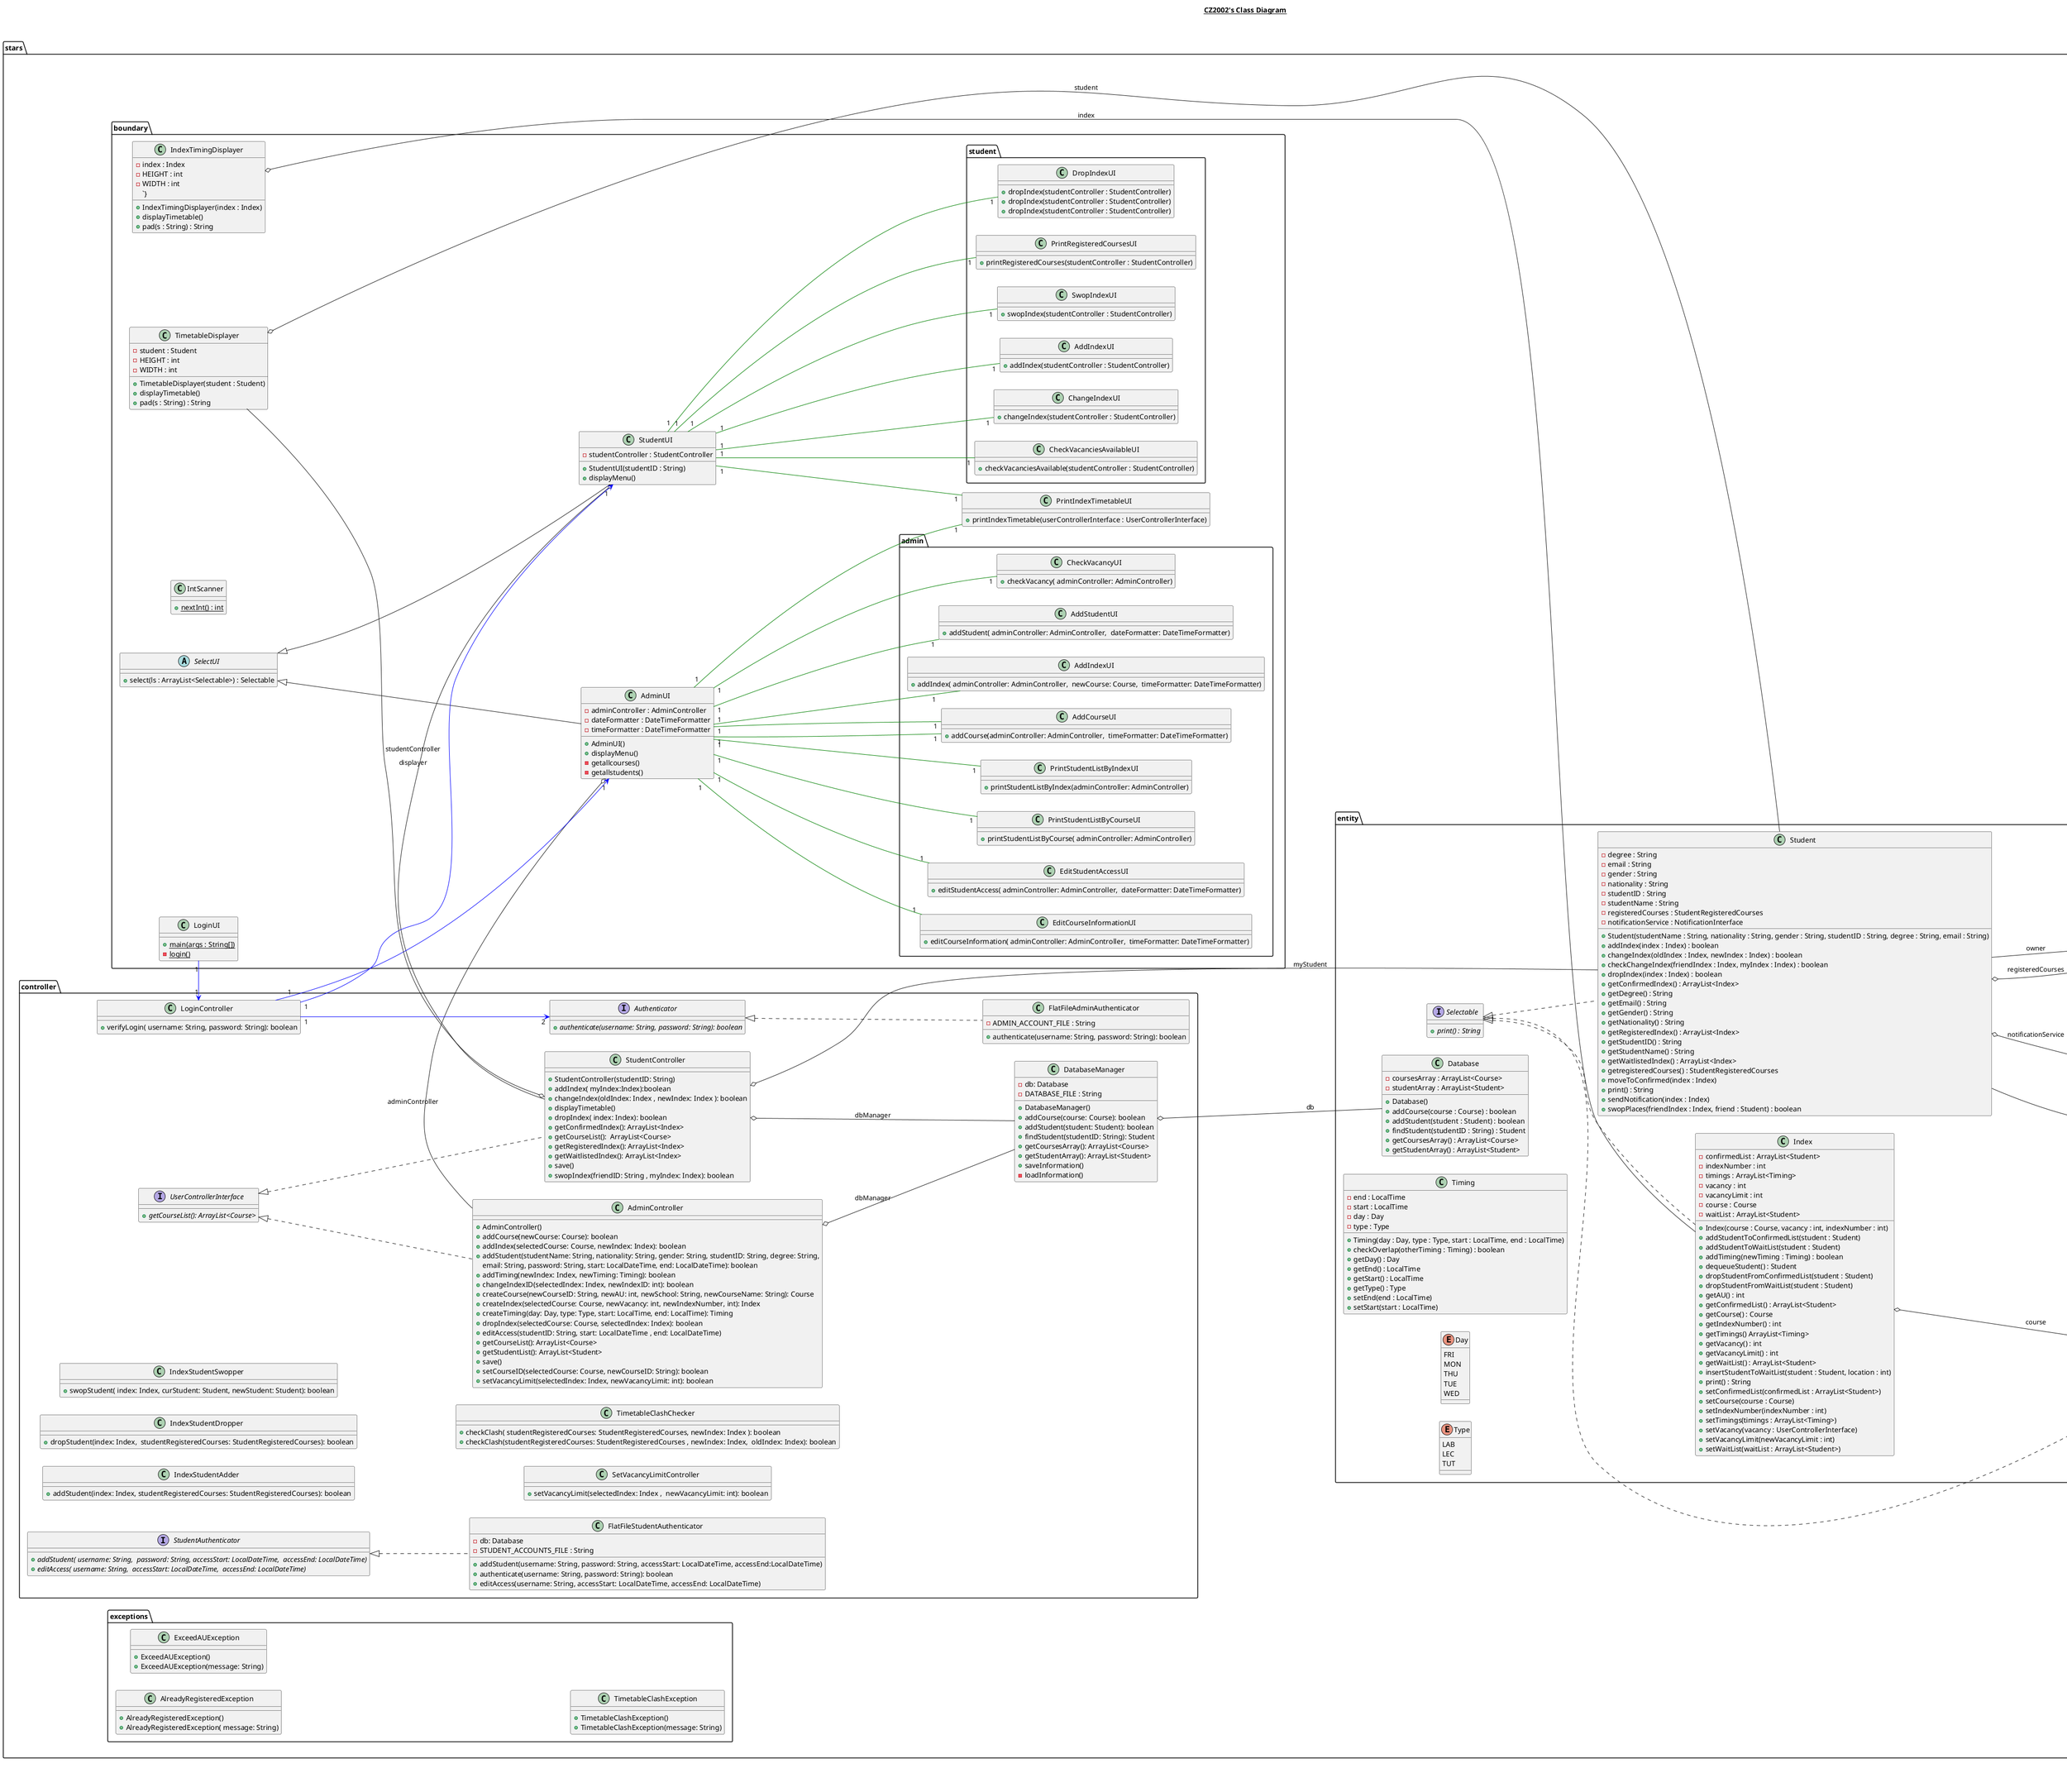 @startuml
left to right direction
title __CZ2002's Class Diagram__\n
together {
  namespace stars.boundary {

    class stars.boundary.AdminUI {
        - adminController : AdminController
        - dateFormatter : DateTimeFormatter
        - timeFormatter : DateTimeFormatter
        + AdminUI()
        + displayMenu()
        - getallcourses()
        - getallstudents()
    }
    class stars.boundary.IndexTimingDisplayer {
            - index : Index
            - HEIGHT : int
            - WIDTH : int
            + IndexTimingDisplayer(index : Index)
            + displayTimetable()
            + pad(s : String) : String
    `}
    }
  }

  namespace stars.boundary {

  }

  namespace stars.boundary {
    class stars.boundary.IntScanner {
        {static} + nextInt() : int
    }
  }


  namespace stars.boundary {
    class stars.boundary.LoginUI {
        {static} + main(args : String[])
        {static} - login()
    }
  }


  namespace stars.boundary {
    class stars.boundary.PrintIndexTimetableUI {
        + printIndexTimetable(userControllerInterface : UserControllerInterface)
    }
  }


  namespace stars.boundary {
    abstract class stars.boundary.SelectUI {
        + select(ls : ArrayList<Selectable>) : Selectable
    }
  }


  namespace stars.boundary {
    class stars.boundary.StudentUI {
        - studentController : StudentController
        + StudentUI(studentID : String)
        + displayMenu()
    }
  }


  namespace stars.boundary {
    class stars.boundary.TimetableDisplayer {
        - student : Student
        - HEIGHT : int
        - WIDTH : int
        + TimetableDisplayer(student : Student)
        + displayTimetable()
        + pad(s : String) : String
    }
  }

namespace stars.boundary {
    namespace student {
        class stars.boundary.student.SwopIndexUI {
            + swopIndex(studentController : StudentController)
        }
        class stars.boundary.student.PrintRegisteredCoursesUI {
            + printRegisteredCourses(studentController : StudentController)
        }
        class stars.boundary.student.DropIndexUI {
            + dropIndex(studentController : StudentController)
        }
        class stars.boundary.student.DropIndexUI {
            + dropIndex(studentController : StudentController)
        }
        class stars.boundary.student.DropIndexUI {
            + dropIndex(studentController : StudentController)
        }
        class stars.boundary.student.CheckVacanciesAvailableUI {
            + checkVacanciesAvailable(studentController : StudentController)
        }
        class stars.boundary.student.ChangeIndexUI {
            + changeIndex(studentController : StudentController)
        }
        class stars.boundary.student.AddIndexUI {
            + addIndex(studentController : StudentController)
        }
    }
}


 namespace stars.boundary {
          namespace admin {
            class stars.boundary.admin.AddCourseUI {
                + addCourse(adminController: AdminController,  timeFormatter: DateTimeFormatter)
            }
            class stars.boundary.admin.AddIndexUI {
                + addIndex( adminController: AdminController,  newCourse: Course,  timeFormatter: DateTimeFormatter)
            }
            class stars.boundary.admin.AddStudentUI {
                + addStudent( adminController: AdminController,  dateFormatter: DateTimeFormatter)
            }
            class stars.boundary.admin.CheckVacancyUI {
                + checkVacancy( adminController: AdminController)
            }
            class stars.boundary.admin.EditCourseInformationUI {
                + editCourseInformation( adminController: AdminController,  timeFormatter: DateTimeFormatter)
            }
            class stars.boundary.admin.EditStudentAccessUI {
                + editStudentAccess( adminController: AdminController,  dateFormatter: DateTimeFormatter)
            }
            class stars.boundary.admin.PrintStudentListByCourseUI {
                + printStudentListByCourse( adminController: AdminController)
            }
            class stars.boundary.admin.PrintStudentListByIndexUI {
                + printStudentListByIndex(adminController: AdminController)
            }
          }
        }


namespace stars.controller {
    class stars.controller.AdminController {
        + AdminController()
        + addCourse(newCourse: Course): boolean
        + addIndex(selectedCourse: Course, newIndex: Index): boolean
        + addStudent(studentName: String, nationality: String, gender: String, studentID: String, degree: String,
                                 email: String, password: String, start: LocalDateTime, end: LocalDateTime): boolean
        + addTiming(newIndex: Index, newTiming: Timing): boolean
        + changeIndexID(selectedIndex: Index, newIndexID: int): boolean
        + createCourse(newCourseID: String, newAU: int, newSchool: String, newCourseName: String): Course
        + createIndex(selectedCourse: Course, newVacancy: int, newIndexNumber, int): Index
        + createTiming(day: Day, type: Type, start: LocalTime, end: LocalTime): Timing
        + dropIndex(selectedCourse: Course, selectedIndex: Index): boolean
        + editAccess(studentID: String, start: LocalDateTime , end: LocalDateTime)
        + getCourseList(): ArrayList<Course>
        + getStudentList(): ArrayList<Student>
        + save()
        + setCourseID(selectedCourse: Course, newCourseID: String): boolean
        + setVacancyLimit(selectedIndex: Index, newVacancyLimit: int): boolean
    }
  }


  namespace stars.controller {
    interface stars.controller.Authenticator {
        {abstract} + authenticate(username: String, password: String): boolean
    }
  }


  namespace stars.controller {
    class stars.controller.DatabaseManager {
        - db: Database
        - DATABASE_FILE : String
        + DatabaseManager()
        + addCourse(course: Course): boolean
        + addStudent(student: Student): boolean
        + findStudent(studentID: String): Student
        + getCoursesArray(): ArrayList<Course>
        + getStudentArray(): ArrayList<Student>
        + saveInformation()
        - loadInformation()
    }
  }


  namespace stars.controller {
    class stars.controller.FlatFileAdminAuthenticator {
        - ADMIN_ACCOUNT_FILE : String
        + authenticate(username: String, password: String): boolean
    }
  }


  namespace stars.controller {
    class stars.controller.FlatFileStudentAuthenticator {
        - db: Database
        - STUDENT_ACCOUNTS_FILE : String
        + addStudent(username: String, password: String, accessStart: LocalDateTime, accessEnd:LocalDateTime)
        + authenticate(username: String, password: String): boolean
        + editAccess(username: String, accessStart: LocalDateTime, accessEnd: LocalDateTime)
    }
  }


  namespace stars.controller {
    class stars.controller.IndexStudentAdder {
        + addStudent(index: Index, studentRegisteredCourses: StudentRegisteredCourses): boolean
    }
  }


  namespace stars.controller {
    class stars.controller.IndexStudentDropper {
        + dropStudent(index: Index,  studentRegisteredCourses: StudentRegisteredCourses): boolean
    }
  }


  namespace stars.controller {
    class stars.controller.IndexStudentSwopper {
        + swopStudent( index: Index, curStudent: Student, newStudent: Student): boolean
    }
  }


  namespace stars.controller {
    class stars.controller.LoginController {
        + verifyLogin( username: String, password: String): boolean
    }
  }


  namespace stars.controller {
    class stars.controller.SetVacancyLimitController {
        + setVacancyLimit(selectedIndex: Index ,  newVacancyLimit: int): boolean
    }
  }


  namespace stars.controller {
    interface stars.controller.StudentAuthenticator {
        {abstract} + addStudent( username: String,  password: String, accessStart: LocalDateTime,  accessEnd: LocalDateTime)
        {abstract} + editAccess( username: String,  accessStart: LocalDateTime,  accessEnd: LocalDateTime)
    }
  }

  namespace stars.controller {
    class stars.controller.StudentController {
        + StudentController(studentID: String)
        + addIndex( myIndex:Index):boolean
        + changeIndex(oldIndex: Index , newIndex: Index ): boolean
        + displayTimetable()
        + dropIndex( index: Index): boolean
        + getConfirmedIndex(): ArrayList<Index>
        + getCourseList():  ArrayList<Course>
        + getRegisteredIndex(): ArrayList<Index>
        + getWaitlistedIndex(): ArrayList<Index>
        + save()
        + swopIndex(friendID: String , myIndex: Index): boolean
    }
  }


  namespace stars.controller {
    class stars.controller.TimetableClashChecker {
        + checkClash( studentRegisteredCourses: StudentRegisteredCourses, newIndex: Index ): boolean
        + checkClash(studentRegisteredCourses: StudentRegisteredCourses , newIndex: Index,  oldIndex: Index): boolean
    }
  }


  namespace stars.controller {
    interface stars.controller.UserControllerInterface {
        {abstract} + getCourseList(): ArrayList<Course>
    }
  }








    namespace stars.entity {
    class stars.entity.Course {
        - au : int
        - courseID : String
        - courseName : String
        - indexList : ArrayList<Index>
        - school : String
        + Course(courseID : String, au : int, school : String, courseName : String)
        + addIndex(newIndex : Index) : boolean
        + getAu() : int
        + getCourseID() : String
        + getCourseName() : String
        + getIndexList() : ArrayList<Index>
        + getSchool() : String
        + print() : String
        + setAu(au : int)
        + setCourseID(courseID : String)
        + setCourseName(courseName : String)
        + setIndexList(indexList ArrayList<Index>)
        + setSchool(school : String)
    }
  }


  namespace stars.entity {
    class stars.entity.Database {
        - coursesArray : ArrayList<Course>
        - studentArray : ArrayList<Student>
        + Database()
        + addCourse(course : Course) : boolean
        + addStudent(student : Student) : boolean
        + findStudent(studentID : String) : Student
        + getCoursesArray() : ArrayList<Course>
        + getStudentArray() : ArrayList<Student>
    }
  }


  namespace stars.entity {
    class stars.entity.EmailService {
        - student : Student
        - password : String
        - username : String
        + EmailService(student Student)
        + sendNotification(index : Index)
    }
  }


  namespace stars.entity {
    class stars.entity.Index {
        - confirmedList : ArrayList<Student>
        - indexNumber : int
        - timings : ArrayList<Timing>
        - vacancy : int
        - vacancyLimit : int
        - course : Course
        - waitList : ArrayList<Student>
        + Index(course : Course, vacancy : int, indexNumber : int)
        + addStudentToConfirmedList(student : Student)
        + addStudentToWaitList(student : Student)
        + addTiming(newTiming : Timing) : boolean
        + dequeueStudent() : Student
        + dropStudentFromConfirmedList(student : Student)
        + dropStudentFromWaitList(student : Student)
        + getAU() : int
        + getConfirmedList() : ArrayList<Student>
        + getCourse() : Course
        + getIndexNumber() : int
        + getTimings() ArrayList<Timing>
        + getVacancy() : int
        + getVacancyLimit() : int
        + getWaitList() : ArrayList<Student> 
        + insertStudentToWaitList(student : Student, location : int)
        + print() : String
        + setConfirmedList(confirmedList : ArrayList<Student>)
        + setCourse(course : Course)
        + setIndexNumber(indexNumber : int)
        + setTimings(timings : ArrayList<Timing>)
        + setVacancy(vacancy : UserControllerInterface)
        + setVacancyLimit(newVacancyLimit : int)
        + setWaitList(waitList : ArrayList<Student>)
    }
  }


  namespace stars.entity {
    interface stars.entity.NotificationInterface {
        {abstract} + sendNotification(index : Index)
    }
  }


  namespace stars.entity {
    interface stars.entity.Selectable {
        {abstract} + print() : String
    }
  }


  namespace stars.entity {
    class stars.entity.Student {
        - degree : String
        - email : String
        - gender : String
        - nationality : String
        - studentID : String
        - studentName : String
        - registeredCourses : StudentRegisteredCourses
        - notificationService : NotificationInterface
        + Student(studentName : String, nationality : String, gender : String, studentID : String, degree : String, email : String)
        + addIndex(index : Index) : boolean
        + changeIndex(oldIndex : Index, newIndex : Index) : boolean
        + checkChangeIndex(friendIndex : Index, myIndex : Index) : boolean
        + dropIndex(index : Index) : boolean
        + getConfirmedIndex() : ArrayList<Index>
        + getDegree() : String
        + getEmail() : String
        + getGender() : String
        + getNationality() : String
        + getRegisteredIndex() : ArrayList<Index>
        + getStudentID() : String
        + getStudentName() : String
        + getWaitlistedIndex() : ArrayList<Index>
        + getregisteredCourses() : StudentRegisteredCourses
        + moveToConfirmed(index : Index)
        + print() : String
        + sendNotification(index : Index)
        + swopPlaces(friendIndex : Index, friend : Student) : boolean
    }
  }


  namespace stars.entity {
    class stars.entity.StudentRegisteredCourses {
        - AU : int
        - confirmedIndexArray : ArrayList<Index>
        - waitlistedIndexArray : ArrayList<Index>
        - owner : Student
        + StudentRegisteredCourses(owner : Student)
        + addAU(au : int)
        + addIndex(index : Index) : boolean
        + addToConfirmedIndexArray(index : Index)
        + addToWaitlistedIndexArray(index : Index)
        + changeIndex(oldIndex : Index, newIndex : Index) : boolean
        + dropIndex(index : Index) : boolean
        + getAU() : int
        + getConfirmedIndexArray() : ArrayList<Index>
        + getIndexList() : ArrayList<Index>
        + getOwner() : Student
        + getWaitlistedIndexArray() : ArrayList<Index>
        + moveToConfirmed(index : Index)
        + removeFromConfirmedIndexArray(index : Index)
        + removeFromWaitlistedIndexArray(index : Index)
        + swopPlaces(friendIndex : Index, friend : Student) : boolean
    }
  }


  namespace stars.entity {
    class stars.entity.Timing {
        - end : LocalTime
        - start : LocalTime
        - day : Day
        - type : Type
        + Timing(day : Day, type : Type, start : LocalTime, end : LocalTime)
        + checkOverlap(otherTiming : Timing) : boolean
        + getDay() : Day
        + getEnd() : LocalTime
        + getStart() : LocalTime
        + getType() : Type
        + setEnd(end : LocalTime)
        + setStart(start : LocalTime)
    }
  }


  namespace stars.entity {
    enum Day {
      FRI
      MON
      THU
      TUE
      WED
    }
  }


  namespace stars.entity {
    enum Type {
      LAB
      LEC
      TUT
    }
  }

  namespace stars.exceptions {
          class stars.exceptions.AlreadyRegisteredException {
              + AlreadyRegisteredException()
              + AlreadyRegisteredException( message: String)
          }
        }


        namespace stars.exceptions {
          class stars.exceptions.ExceedAUException {
              + ExceedAUException()
              + ExceedAUException(message: String)
          }
        }


        namespace stars.exceptions {
          class stars.exceptions.TimetableClashException {
              + TimetableClashException()
              + TimetableClashException(message: String)
          }
        }
 }

    stars.boundary.AdminUI -up-|> stars.boundary.SelectUI
    stars.boundary.AdminUI o-- stars.controller.AdminController : adminController
    stars.boundary.AdminUI "1"-[#green]-"1" stars.boundary.admin.AddCourseUI
    stars.boundary.AdminUI "1"-[#green]-"1" stars.boundary.admin.AddIndexUI
    stars.boundary.AdminUI "1"-[#green]-"1" stars.boundary.admin.AddStudentUI
    stars.boundary.AdminUI "1"-[#green]-"1" stars.boundary.admin.CheckVacancyUI
    stars.boundary.AdminUI "1"-[#green]-"1" stars.boundary.admin.EditCourseInformationUI
    stars.boundary.AdminUI "1"-[#green]-"1" stars.boundary.admin.EditStudentAccessUI
    stars.boundary.AdminUI "1"-[#green]-"1" stars.boundary.admin.PrintStudentListByCourseUI
    stars.boundary.AdminUI "1"-[#green]-"1" stars.boundary.admin.PrintStudentListByIndexUI
    stars.boundary.AdminUI "1"-[#green]-"1" stars.boundary.admin.AddCourseUI
    stars.boundary.AdminUI "1"-[#green]-"1" stars.boundary.PrintIndexTimetableUI

    stars.boundary.IndexTimingDisplayer o-- stars.entity.Index : index
    stars.boundary.StudentUI -up-|> stars.boundary.SelectUI
    stars.boundary.StudentUI o-- stars.controller.StudentController : studentController
    stars.boundary.TimetableDisplayer o-- stars.entity.Student : student

    stars.boundary.StudentUI "1"-[#green]-"1" stars.boundary.student.DropIndexUI
    stars.boundary.StudentUI "1"-[#green]-"1" stars.boundary.student.AddIndexUI
    stars.boundary.StudentUI "1"-[#green]-"1" stars.boundary.student.ChangeIndexUI
    stars.boundary.StudentUI "1"-[#green]-"1" stars.boundary.student.CheckVacanciesAvailableUI
    stars.boundary.StudentUI "1"-[#green]-"1" stars.boundary.student.PrintRegisteredCoursesUI
    stars.boundary.StudentUI "1"-[#green]-"1" stars.boundary.student.SwopIndexUI
    stars.boundary.StudentUI "1"-[#green]-"1" stars.boundary.PrintIndexTimetableUI


    stars.boundary.LoginUI "1"-[#blue]->"1" stars.controller.LoginController


    stars.controller.LoginController "1"-[#blue]->"2" stars.controller.Authenticator
    stars.controller.LoginController "1"-[#blue]->"1" stars.boundary.StudentUI
    stars.controller.LoginController "1"-[#blue]->"1" stars.boundary.AdminUI

    stars.controller.AdminController .up.|> stars.controller.UserControllerInterface
    stars.controller.AdminController o-- stars.controller.DatabaseManager : dbManager
    stars.controller.DatabaseManager o-- stars.entity.Database : db
    stars.controller.FlatFileAdminAuthenticator .up.|> stars.controller.Authenticator
    stars.controller.FlatFileStudentAuthenticator .up.|> stars.controller.StudentAuthenticator
    stars.controller.StudentController .up.|> stars.controller.UserControllerInterface
    stars.controller.StudentController o-- stars.controller.DatabaseManager : dbManager
    stars.controller.StudentController o-- stars.boundary.TimetableDisplayer : displayer
    stars.controller.StudentController o-- stars.entity.Student : myStudent


    stars.entity.Course .up.|> stars.entity.Selectable
    stars.entity.EmailService .up.|> stars.entity.NotificationInterface
    stars.entity.EmailService o-- stars.entity.Student : student
    stars.entity.Index .up.|> stars.entity.Selectable
    stars.entity.Index o-- stars.entity.Course : course
    stars.entity.Student .up.|> stars.entity.Selectable
    stars.entity.Student o-- stars.entity.NotificationInterface : notificationService
    stars.entity.Student o-- stars.entity.StudentRegisteredCourses : registeredCourses
    stars.entity.StudentRegisteredCourses o-- stars.entity.Student : owner
    stars.entity.Timing o-- stars.entity.Timing.Day : day
    stars.entity.Timing o-- stars.entity.Timing.Type : type


right footer


PlantUML diagram generated by SketchIt! (https://bitbucket.org/pmesmeur/sketch.it)
For more information about this tool, please contact philippe.mesmeur@gmail.com
endfooter

@enduml
